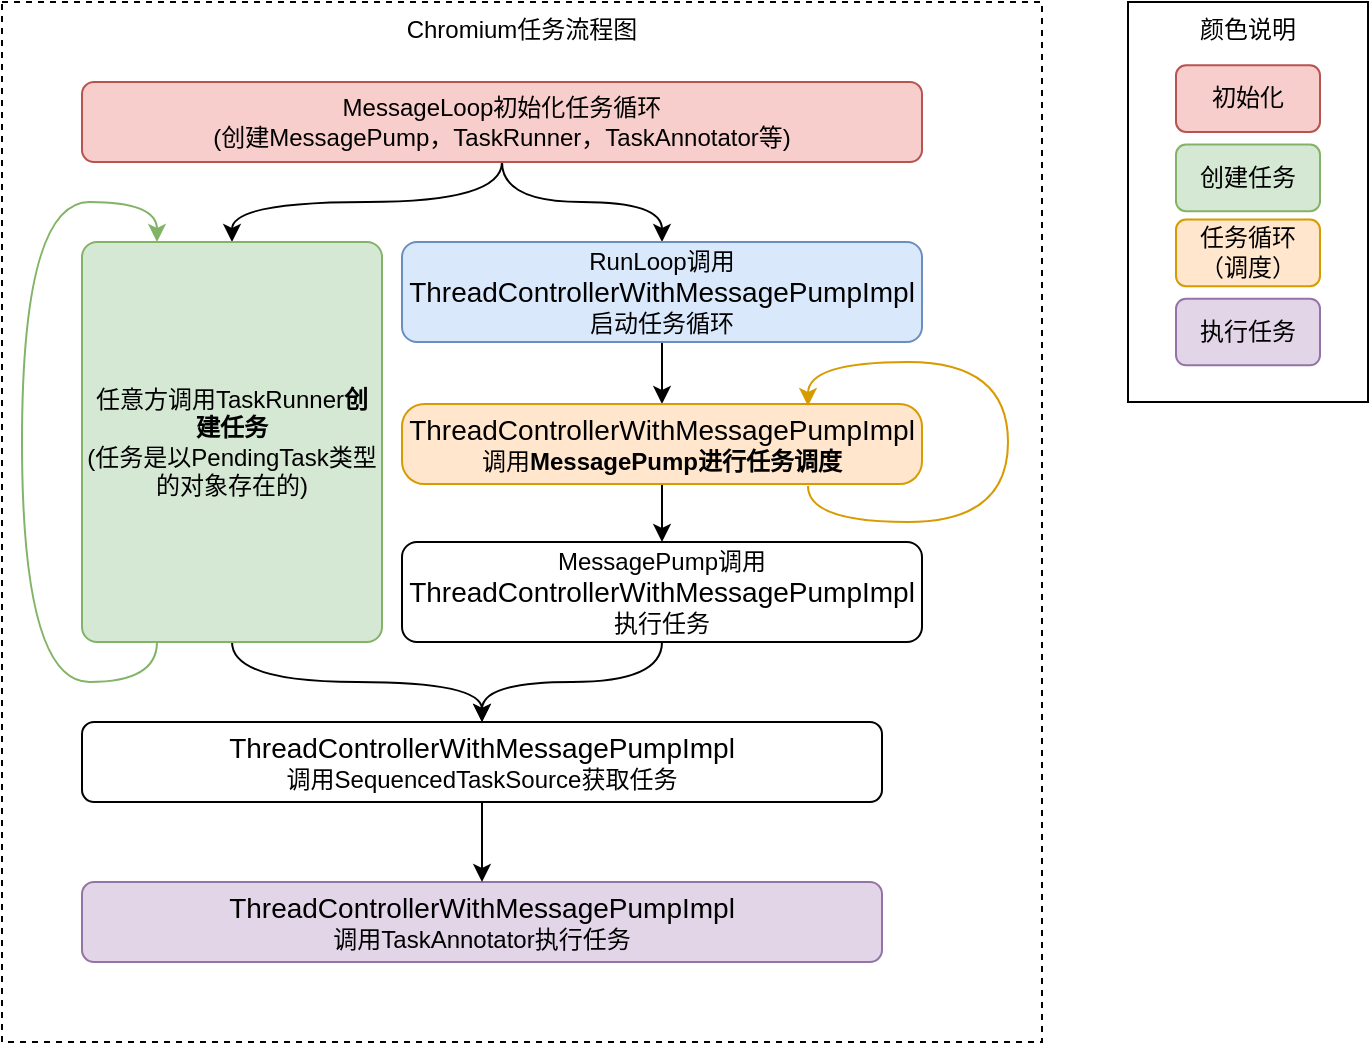 <mxfile version="13.4.5" type="device"><diagram id="t_DGJsXyTWN_vg_I4HgO" name="Page-1"><mxGraphModel dx="2249" dy="822" grid="1" gridSize="10" guides="1" tooltips="1" connect="1" arrows="1" fold="1" page="1" pageScale="1" pageWidth="827" pageHeight="1169" math="0" shadow="0"><root><mxCell id="0"/><mxCell id="1" parent="0"/><mxCell id="vVNJCBfcKnAc3SMz8koS-1" value="Chromium任务流程图" style="rounded=0;whiteSpace=wrap;html=1;dashed=1;verticalAlign=top;" vertex="1" parent="1"><mxGeometry x="-100" y="740" width="520" height="520" as="geometry"/></mxCell><mxCell id="vVNJCBfcKnAc3SMz8koS-2" value="" style="edgeStyle=orthogonalEdgeStyle;curved=1;rounded=0;orthogonalLoop=1;jettySize=auto;html=1;endArrow=classic;endFill=1;" edge="1" parent="1" source="vVNJCBfcKnAc3SMz8koS-4" target="vVNJCBfcKnAc3SMz8koS-6"><mxGeometry relative="1" as="geometry"/></mxCell><mxCell id="vVNJCBfcKnAc3SMz8koS-3" style="edgeStyle=orthogonalEdgeStyle;curved=1;rounded=0;orthogonalLoop=1;jettySize=auto;html=1;entryX=0.5;entryY=0;entryDx=0;entryDy=0;endArrow=classic;endFill=1;" edge="1" parent="1" source="vVNJCBfcKnAc3SMz8koS-4" target="vVNJCBfcKnAc3SMz8koS-13"><mxGeometry relative="1" as="geometry"/></mxCell><mxCell id="vVNJCBfcKnAc3SMz8koS-4" value="&lt;span&gt;MessageLoop初始化任务循环&lt;br&gt;&lt;font style=&quot;font-size: 12px&quot;&gt;(创建MessagePump，TaskRunner，TaskAnnotator等)&lt;/font&gt;&lt;br&gt;&lt;/span&gt;" style="rounded=1;whiteSpace=wrap;html=1;fillColor=#f8cecc;strokeColor=#b85450;" vertex="1" parent="1"><mxGeometry x="-60" y="780" width="420" height="40" as="geometry"/></mxCell><mxCell id="vVNJCBfcKnAc3SMz8koS-5" value="" style="edgeStyle=orthogonalEdgeStyle;curved=1;rounded=0;orthogonalLoop=1;jettySize=auto;html=1;endArrow=classic;endFill=1;" edge="1" parent="1" source="vVNJCBfcKnAc3SMz8koS-6" target="vVNJCBfcKnAc3SMz8koS-8"><mxGeometry relative="1" as="geometry"/></mxCell><mxCell id="vVNJCBfcKnAc3SMz8koS-6" value="&lt;span&gt;RunLoop调用&lt;/span&gt;&lt;span style=&quot;font-size: 14px&quot;&gt;ThreadControllerWithMessagePumpImpl&lt;br&gt;&lt;/span&gt;&lt;span&gt;启动任务循环&lt;/span&gt;" style="rounded=1;whiteSpace=wrap;html=1;fillColor=#dae8fc;strokeColor=#6c8ebf;" vertex="1" parent="1"><mxGeometry x="100" y="860" width="260" height="50" as="geometry"/></mxCell><mxCell id="vVNJCBfcKnAc3SMz8koS-7" value="" style="edgeStyle=orthogonalEdgeStyle;curved=1;rounded=0;orthogonalLoop=1;jettySize=auto;html=1;endArrow=classic;endFill=1;" edge="1" parent="1" source="vVNJCBfcKnAc3SMz8koS-8" target="vVNJCBfcKnAc3SMz8koS-10"><mxGeometry relative="1" as="geometry"/></mxCell><mxCell id="vVNJCBfcKnAc3SMz8koS-8" value="&lt;span style=&quot;font-size: 14px&quot;&gt;ThreadControllerWithMessagePumpImpl&lt;br&gt;&lt;/span&gt;调用&lt;b&gt;MessagePump进行任务调度&lt;/b&gt;" style="rounded=1;whiteSpace=wrap;html=1;arcSize=28;fillColor=#ffe6cc;strokeColor=#d79b00;" vertex="1" parent="1"><mxGeometry x="100" y="941" width="260" height="40" as="geometry"/></mxCell><mxCell id="vVNJCBfcKnAc3SMz8koS-9" value="" style="edgeStyle=orthogonalEdgeStyle;curved=1;rounded=0;orthogonalLoop=1;jettySize=auto;html=1;endArrow=classic;endFill=1;" edge="1" parent="1" source="vVNJCBfcKnAc3SMz8koS-10" target="vVNJCBfcKnAc3SMz8koS-15"><mxGeometry relative="1" as="geometry"/></mxCell><mxCell id="vVNJCBfcKnAc3SMz8koS-10" value="&lt;span&gt;MessagePump调用&lt;/span&gt;&lt;span style=&quot;font-size: 14px&quot;&gt;ThreadControllerWithMessagePumpImpl&lt;br&gt;&lt;/span&gt;&lt;span&gt;执行任务&lt;/span&gt;" style="rounded=1;whiteSpace=wrap;html=1;" vertex="1" parent="1"><mxGeometry x="100" y="1010" width="260" height="50" as="geometry"/></mxCell><mxCell id="vVNJCBfcKnAc3SMz8koS-11" value="&lt;span style=&quot;font-size: 14px&quot;&gt;ThreadControllerWithMessagePumpImpl&lt;br&gt;&lt;/span&gt;&lt;span&gt;调用TaskAnnotator执行任务&lt;/span&gt;" style="rounded=1;whiteSpace=wrap;html=1;fillColor=#e1d5e7;strokeColor=#9673a6;" vertex="1" parent="1"><mxGeometry x="-60" y="1180" width="400" height="40" as="geometry"/></mxCell><mxCell id="vVNJCBfcKnAc3SMz8koS-12" value="" style="edgeStyle=orthogonalEdgeStyle;curved=1;rounded=0;orthogonalLoop=1;jettySize=auto;html=1;endArrow=classic;endFill=1;entryX=0.5;entryY=0;entryDx=0;entryDy=0;exitX=0.5;exitY=1;exitDx=0;exitDy=0;" edge="1" parent="1" source="vVNJCBfcKnAc3SMz8koS-13" target="vVNJCBfcKnAc3SMz8koS-15"><mxGeometry relative="1" as="geometry"><Array as="points"><mxPoint x="15" y="1080"/><mxPoint x="140" y="1080"/></Array></mxGeometry></mxCell><mxCell id="vVNJCBfcKnAc3SMz8koS-13" value="任意方调用TaskRunner&lt;b&gt;创建任务&lt;/b&gt;&lt;br&gt;(任务是以PendingTask类型的对象存在的)&lt;br&gt;" style="rounded=1;whiteSpace=wrap;html=1;arcSize=5;fillColor=#d5e8d4;strokeColor=#82b366;" vertex="1" parent="1"><mxGeometry x="-60" y="860" width="150" height="200" as="geometry"/></mxCell><mxCell id="vVNJCBfcKnAc3SMz8koS-14" style="edgeStyle=orthogonalEdgeStyle;curved=1;rounded=0;orthogonalLoop=1;jettySize=auto;html=1;entryX=0.5;entryY=0;entryDx=0;entryDy=0;endArrow=classic;endFill=1;" edge="1" parent="1" source="vVNJCBfcKnAc3SMz8koS-15" target="vVNJCBfcKnAc3SMz8koS-11"><mxGeometry relative="1" as="geometry"/></mxCell><mxCell id="vVNJCBfcKnAc3SMz8koS-15" value="&lt;span style=&quot;font-size: 14px&quot;&gt;ThreadControllerWithMessagePumpImpl&lt;br&gt;&lt;/span&gt;调用SequencedTaskSource获取任务" style="rounded=1;whiteSpace=wrap;html=1;" vertex="1" parent="1"><mxGeometry x="-60" y="1100" width="400" height="40" as="geometry"/></mxCell><mxCell id="vVNJCBfcKnAc3SMz8koS-16" style="edgeStyle=orthogonalEdgeStyle;curved=1;rounded=0;orthogonalLoop=1;jettySize=auto;html=1;entryX=0.25;entryY=1;entryDx=0;entryDy=0;endArrow=none;endFill=0;exitX=0.25;exitY=0;exitDx=0;exitDy=0;startArrow=classic;startFill=1;fillColor=#d5e8d4;strokeColor=#82b366;" edge="1" parent="1" source="vVNJCBfcKnAc3SMz8koS-13" target="vVNJCBfcKnAc3SMz8koS-13"><mxGeometry relative="1" as="geometry"><Array as="points"><mxPoint x="-22" y="840"/><mxPoint x="-90" y="840"/><mxPoint x="-90" y="1080"/><mxPoint x="-22" y="1080"/></Array></mxGeometry></mxCell><mxCell id="vVNJCBfcKnAc3SMz8koS-17" style="edgeStyle=orthogonalEdgeStyle;curved=1;rounded=0;orthogonalLoop=1;jettySize=auto;html=1;exitX=0.75;exitY=1;exitDx=0;exitDy=0;entryX=0.75;entryY=0;entryDx=0;entryDy=0;startArrow=none;startFill=0;endArrow=classic;endFill=1;fillColor=#ffe6cc;strokeColor=#d79b00;" edge="1" parent="1"><mxGeometry relative="1" as="geometry"><Array as="points"><mxPoint x="303" y="1000"/><mxPoint x="403" y="1000"/><mxPoint x="403" y="920"/><mxPoint x="303" y="920"/></Array><mxPoint x="303" y="982" as="sourcePoint"/><mxPoint x="303" y="942" as="targetPoint"/></mxGeometry></mxCell><mxCell id="vVNJCBfcKnAc3SMz8koS-18" value="" style="group" vertex="1" connectable="0" parent="1"><mxGeometry x="463" y="740" width="120" height="200" as="geometry"/></mxCell><mxCell id="vVNJCBfcKnAc3SMz8koS-19" value="颜色说明" style="rounded=0;whiteSpace=wrap;html=1;verticalAlign=top;" vertex="1" parent="vVNJCBfcKnAc3SMz8koS-18"><mxGeometry width="120" height="200" as="geometry"/></mxCell><mxCell id="vVNJCBfcKnAc3SMz8koS-20" value="初始化" style="rounded=1;whiteSpace=wrap;html=1;fillColor=#f8cecc;strokeColor=#b85450;" vertex="1" parent="vVNJCBfcKnAc3SMz8koS-18"><mxGeometry x="24" y="31.667" width="72" height="33.333" as="geometry"/></mxCell><mxCell id="vVNJCBfcKnAc3SMz8koS-21" value="创建任务" style="rounded=1;whiteSpace=wrap;html=1;fillColor=#d5e8d4;strokeColor=#82b366;" vertex="1" parent="vVNJCBfcKnAc3SMz8koS-18"><mxGeometry x="24" y="71.25" width="72" height="33.333" as="geometry"/></mxCell><mxCell id="vVNJCBfcKnAc3SMz8koS-22" value="任务循环（调度）" style="rounded=1;whiteSpace=wrap;html=1;fillColor=#ffe6cc;strokeColor=#d79b00;" vertex="1" parent="vVNJCBfcKnAc3SMz8koS-18"><mxGeometry x="24" y="108.75" width="72" height="33.333" as="geometry"/></mxCell><mxCell id="vVNJCBfcKnAc3SMz8koS-23" value="执行任务" style="rounded=1;whiteSpace=wrap;html=1;fillColor=#e1d5e7;strokeColor=#9673a6;" vertex="1" parent="vVNJCBfcKnAc3SMz8koS-18"><mxGeometry x="24" y="148.333" width="72" height="33.333" as="geometry"/></mxCell></root></mxGraphModel></diagram></mxfile>